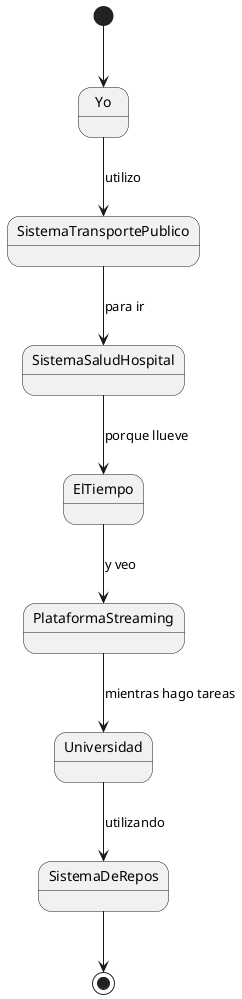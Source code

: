 @startuml
[*] --> Yo
Yo --> SistemaTransportePublico : utilizo
SistemaTransportePublico --> SistemaSaludHospital : para ir
ElTiempo --> PlataformaStreaming : y veo
SistemaSaludHospital --> ElTiempo : porque llueve
PlataformaStreaming --> Universidad : mientras hago tareas
Universidad -->  SistemaDeRepos : utilizando
SistemaDeRepos --> [*]
@enduml

